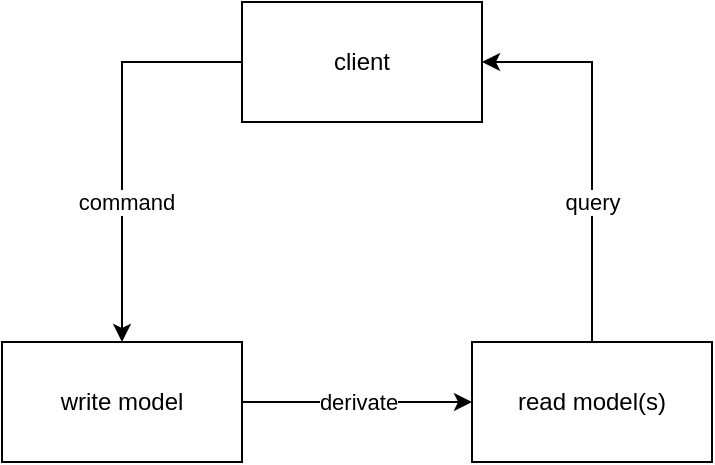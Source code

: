 <mxfile version="20.3.0" type="device"><diagram id="Hiw92sfEHAHcyG0q41P6" name="Page-1"><mxGraphModel dx="690" dy="655" grid="1" gridSize="10" guides="1" tooltips="1" connect="1" arrows="1" fold="1" page="1" pageScale="1" pageWidth="850" pageHeight="1100" math="0" shadow="0"><root><mxCell id="0"/><mxCell id="1" parent="0"/><mxCell id="_GFDWC7i22LVpvowzK9_-5" value="command" style="edgeStyle=orthogonalEdgeStyle;rounded=0;orthogonalLoop=1;jettySize=auto;html=1;entryX=0.5;entryY=0;entryDx=0;entryDy=0;exitX=0;exitY=0.5;exitDx=0;exitDy=0;" edge="1" parent="1" source="_GFDWC7i22LVpvowzK9_-1" target="_GFDWC7i22LVpvowzK9_-2"><mxGeometry x="0.3" y="2" relative="1" as="geometry"><mxPoint as="offset"/></mxGeometry></mxCell><mxCell id="_GFDWC7i22LVpvowzK9_-1" value="client" style="rounded=0;whiteSpace=wrap;html=1;" vertex="1" parent="1"><mxGeometry x="368" y="250" width="120" height="60" as="geometry"/></mxCell><mxCell id="_GFDWC7i22LVpvowzK9_-7" value="derivate" style="edgeStyle=orthogonalEdgeStyle;rounded=0;orthogonalLoop=1;jettySize=auto;html=1;entryX=0;entryY=0.5;entryDx=0;entryDy=0;" edge="1" parent="1" source="_GFDWC7i22LVpvowzK9_-2" target="_GFDWC7i22LVpvowzK9_-3"><mxGeometry relative="1" as="geometry"/></mxCell><mxCell id="_GFDWC7i22LVpvowzK9_-2" value="write model" style="rounded=0;whiteSpace=wrap;html=1;" vertex="1" parent="1"><mxGeometry x="248" y="420" width="120" height="60" as="geometry"/></mxCell><mxCell id="_GFDWC7i22LVpvowzK9_-6" value="query" style="edgeStyle=orthogonalEdgeStyle;rounded=0;orthogonalLoop=1;jettySize=auto;html=1;entryX=1;entryY=0.5;entryDx=0;entryDy=0;" edge="1" parent="1" source="_GFDWC7i22LVpvowzK9_-3" target="_GFDWC7i22LVpvowzK9_-1"><mxGeometry x="-0.282" relative="1" as="geometry"><mxPoint as="offset"/></mxGeometry></mxCell><mxCell id="_GFDWC7i22LVpvowzK9_-3" value="read model(s)" style="rounded=0;whiteSpace=wrap;html=1;" vertex="1" parent="1"><mxGeometry x="483" y="420" width="120" height="60" as="geometry"/></mxCell></root></mxGraphModel></diagram></mxfile>